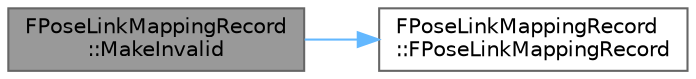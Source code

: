 digraph "FPoseLinkMappingRecord::MakeInvalid"
{
 // INTERACTIVE_SVG=YES
 // LATEX_PDF_SIZE
  bgcolor="transparent";
  edge [fontname=Helvetica,fontsize=10,labelfontname=Helvetica,labelfontsize=10];
  node [fontname=Helvetica,fontsize=10,shape=box,height=0.2,width=0.4];
  rankdir="LR";
  Node1 [id="Node000001",label="FPoseLinkMappingRecord\l::MakeInvalid",height=0.2,width=0.4,color="gray40", fillcolor="grey60", style="filled", fontcolor="black",tooltip=" "];
  Node1 -> Node2 [id="edge1_Node000001_Node000002",color="steelblue1",style="solid",tooltip=" "];
  Node2 [id="Node000002",label="FPoseLinkMappingRecord\l::FPoseLinkMappingRecord",height=0.2,width=0.4,color="grey40", fillcolor="white", style="filled",URL="$d9/d83/structFPoseLinkMappingRecord.html#a7046a510df6798a36db686e4882e66ce",tooltip=" "];
}

